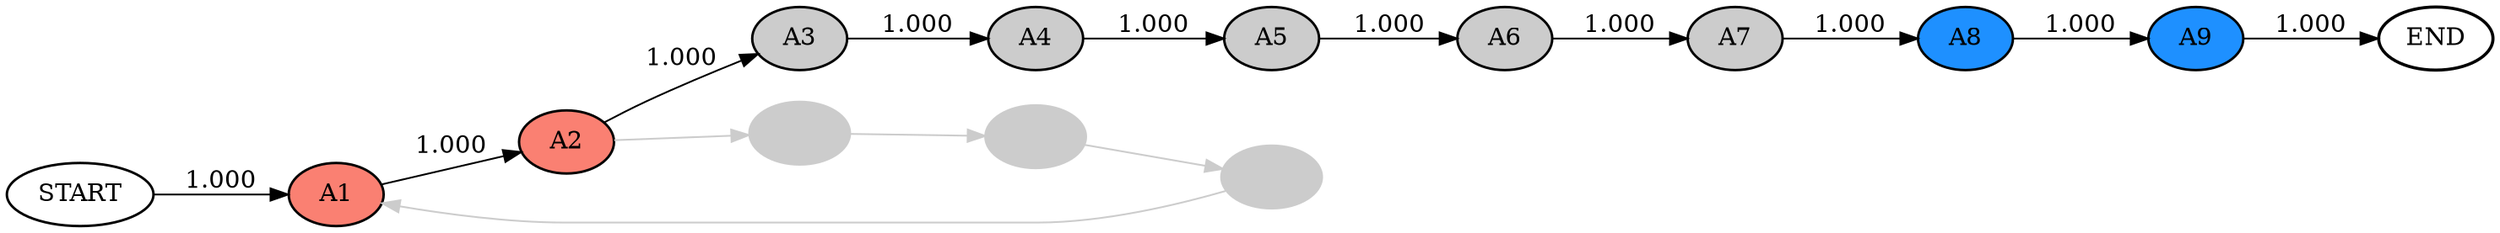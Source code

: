 digraph G {
rankdir=LR;
START [color=black, fillcolor="#ffffff", fontcolor=black, penwidth=1.4124179280552691, style=filled];
A1 [color=black, fillcolor="#fa8072", fontcolor=black, penwidth=1.4124179280552691, style=filled];
START -> A1  [color="#000000", fontcolor=black, label="1.000", weight="1.0"];
A2 [color=black, fillcolor="#fa8072", fontcolor=black, penwidth=1.4124179280552691, style=filled];
A1 -> A2  [color="#000000", fontcolor=black, label="1.000", weight="1.0"];
A3 [color=black, fillcolor="#cccccc", fontcolor=black, penwidth=1.4124179280552691, style=filled];
A2 -> A3  [color="#000000", fontcolor=black, label="1.000", weight="0.7921294022589828"];
A4 [color=black, fillcolor="#cccccc", fontcolor=black, penwidth=1.4124179280552691, style=filled];
A3 -> A4  [color="#000000", fontcolor=black, label="1.000", weight="1.0"];
A5 [color=black, fillcolor="#cccccc", fontcolor=black, penwidth=1.4124179280552691, style=filled];
A4 -> A5  [color="#000000", fontcolor=black, label="1.000", weight="1.0"];
A6 [color=black, fillcolor="#cccccc", fontcolor=black, penwidth=1.4124179280552691, style=filled];
A5 -> A6  [color="#000000", fontcolor=black, label="1.000", weight="1.0"];
A7 [color=black, fillcolor="#cccccc", fontcolor=black, penwidth=1.4124179280552691, style=filled];
A6 -> A7  [color="#000000", fontcolor=black, label="1.000", weight="1.0"];
A8 [color=black, fillcolor="#1e90ff", fontcolor=black, penwidth=1.4124179280552691, style=filled];
A7 -> A8  [color="#000000", fontcolor=black, label="1.000", weight="1.0"];
A9 [color=black, fillcolor="#1e90ff", fontcolor=black, penwidth=1.4124179280552691, style=filled];
A8 -> A9  [color="#000000", fontcolor=black, label="1.000", weight="1.0"];
END [color=black, fillcolor="#ffffff", fontcolor=black, penwidth=1.7655224100690865, style=filled];
A9 -> END  [color="#000000", fontcolor=black, label="1.000", weight="1.0"];
A10 [color="#cccccc", fillcolor="#cccccc", fontcolor="#cccccc", penwidth="1.1000843291013682", style=filled];
A2 -> A10  [color="#cccccc", fontcolor="#cccccc", label=" ", weight="0.20787059774101727"];
A11 [color="#cccccc", fillcolor="#cccccc", fontcolor="#cccccc", penwidth="1.1000843291013682", style=filled];
A10 -> A11  [color="#cccccc", fontcolor="#cccccc", label=" ", weight="1.0"];
A12 [color="#cccccc", fillcolor="#cccccc", fontcolor="#cccccc", penwidth="1.1000843291013682", style=filled];
A11 -> A12  [color="#cccccc", fontcolor="#cccccc", label=" ", weight="1.0"];
A12 -> A1  [color="#cccccc", fontcolor="#cccccc", label=" ", weight="1.0"];
}
